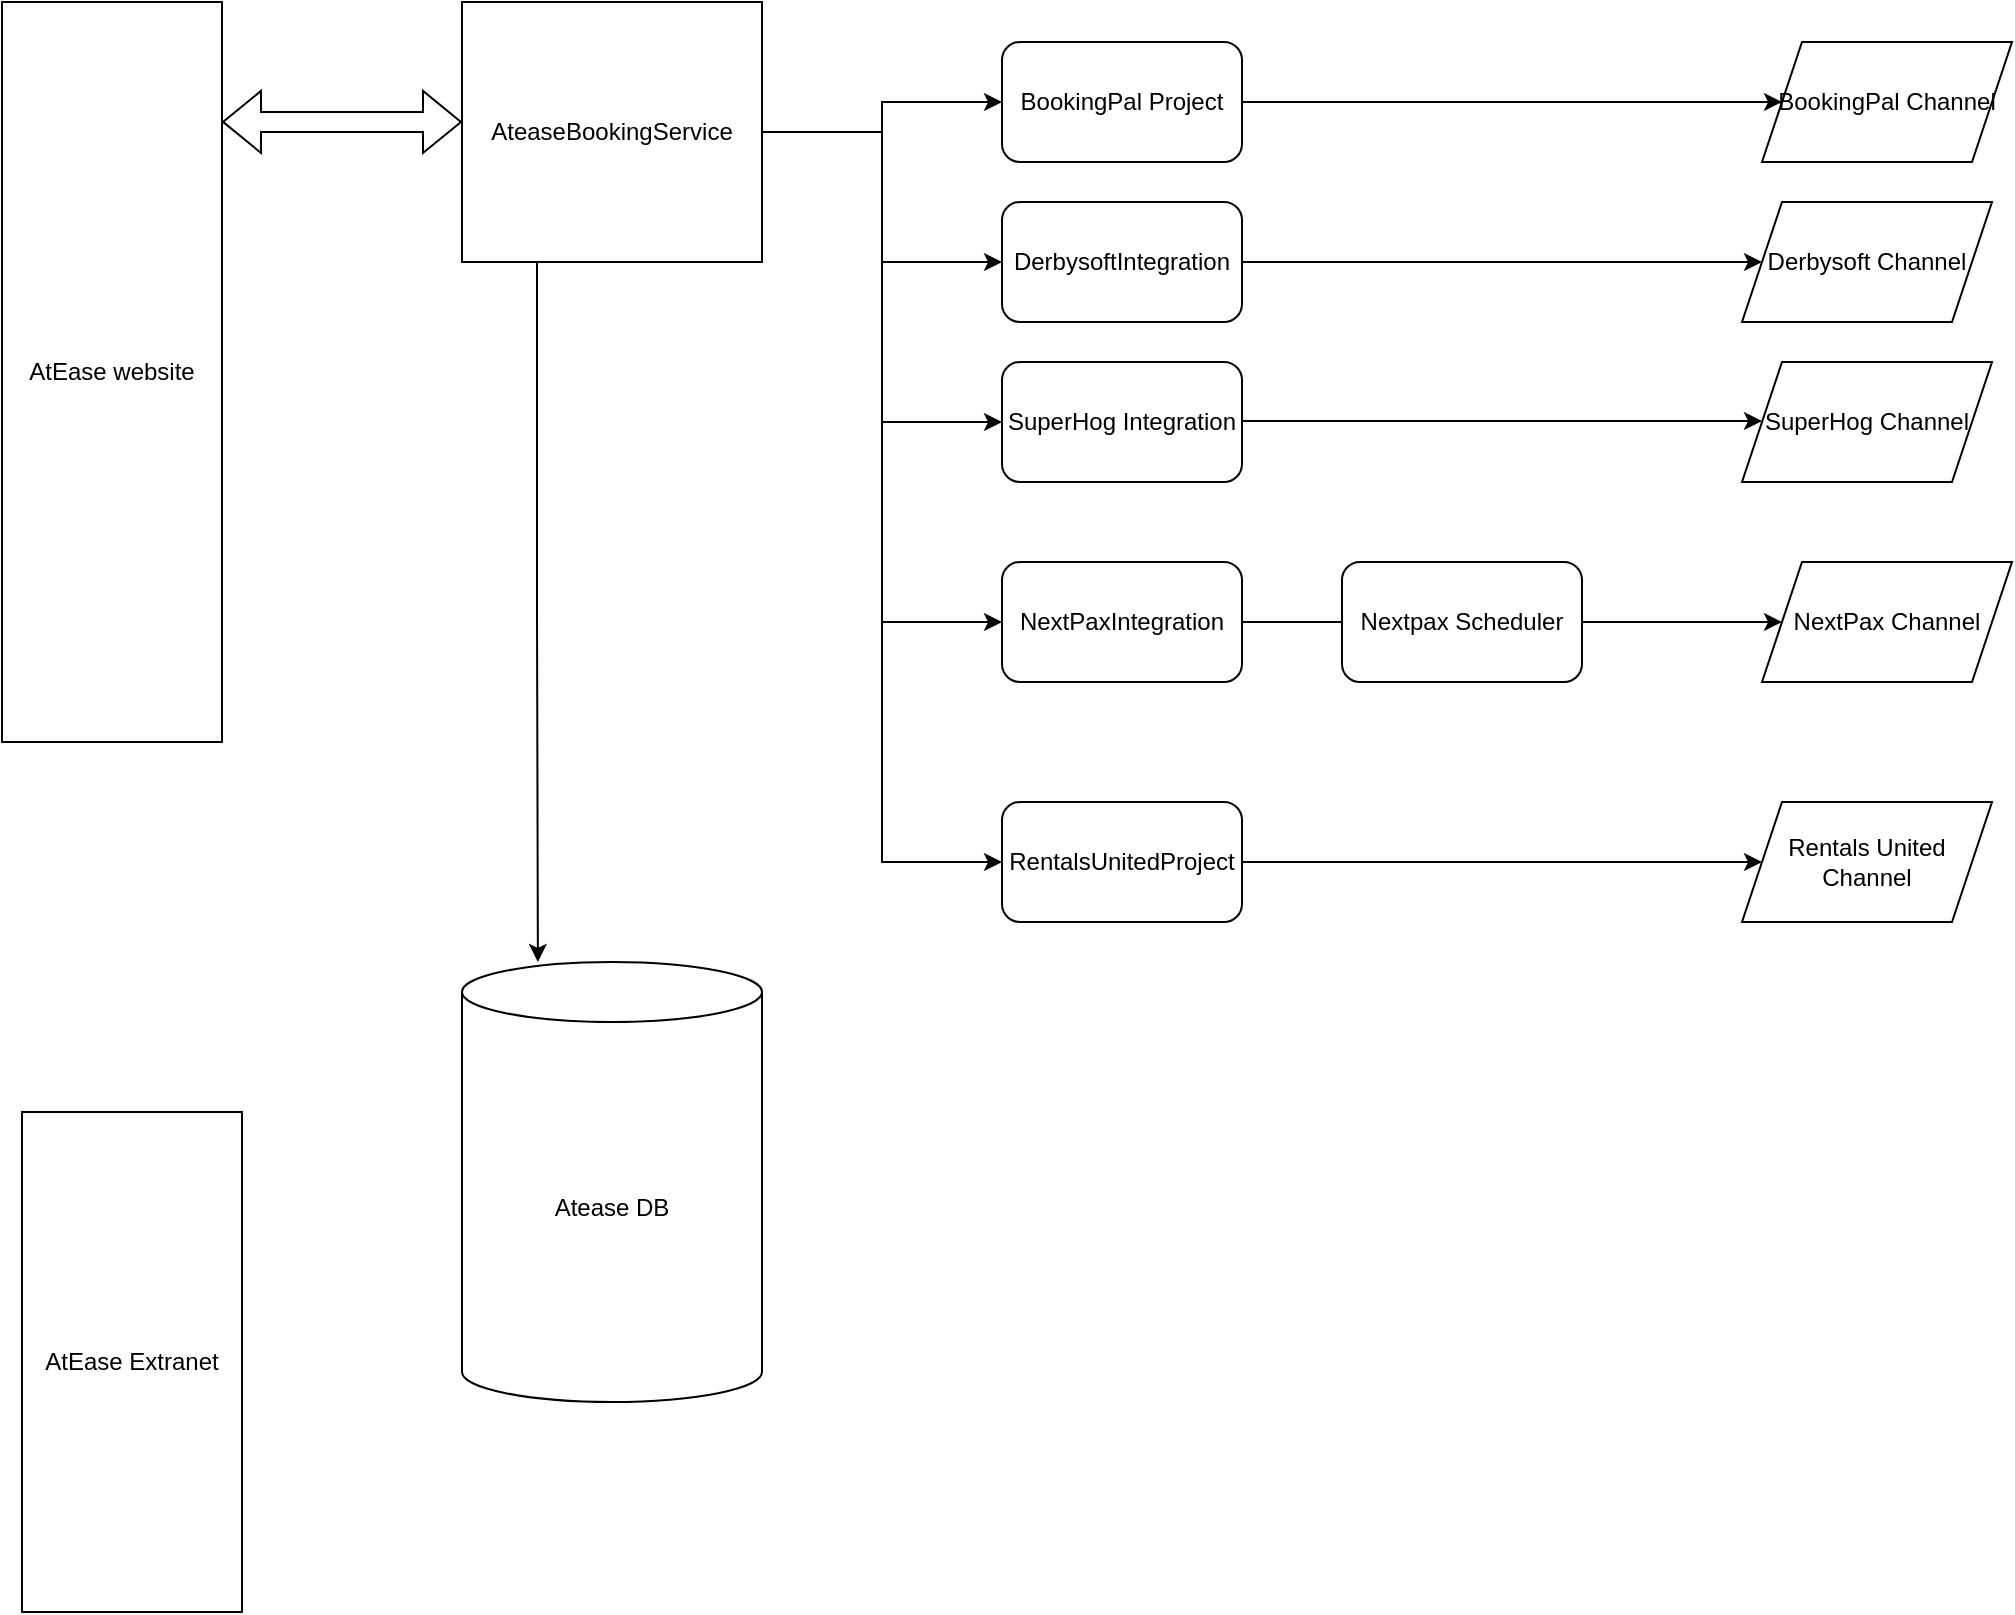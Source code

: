 <mxfile version="16.5.6" type="github">
  <diagram id="mBqlUh0IOHd4_IDjcAts" name="Page-1">
    <mxGraphModel dx="1422" dy="754" grid="1" gridSize="10" guides="1" tooltips="1" connect="1" arrows="1" fold="1" page="1" pageScale="1" pageWidth="1700" pageHeight="1100" math="0" shadow="0">
      <root>
        <mxCell id="0" />
        <mxCell id="1" parent="0" />
        <mxCell id="Pcj03ghA1t9jqHRigUyF-9" value="&lt;span&gt;AtEase website&lt;/span&gt;" style="rounded=0;whiteSpace=wrap;html=1;direction=south;" parent="1" vertex="1">
          <mxGeometry x="50" y="30" width="110" height="370" as="geometry" />
        </mxCell>
        <mxCell id="Pcj03ghA1t9jqHRigUyF-12" style="edgeStyle=orthogonalEdgeStyle;rounded=0;orthogonalLoop=1;jettySize=auto;html=1;exitX=1;exitY=0.75;exitDx=0;exitDy=0;entryX=0.253;entryY=0;entryDx=0;entryDy=0;entryPerimeter=0;" parent="1" source="Pcj03ghA1t9jqHRigUyF-10" target="Pcj03ghA1t9jqHRigUyF-11" edge="1">
          <mxGeometry relative="1" as="geometry" />
        </mxCell>
        <mxCell id="Pcj03ghA1t9jqHRigUyF-18" value="" style="edgeStyle=orthogonalEdgeStyle;rounded=0;orthogonalLoop=1;jettySize=auto;html=1;entryX=0;entryY=0.5;entryDx=0;entryDy=0;" parent="1" source="Pcj03ghA1t9jqHRigUyF-10" target="Pcj03ghA1t9jqHRigUyF-39" edge="1">
          <mxGeometry relative="1" as="geometry">
            <mxPoint x="535" y="150" as="targetPoint" />
          </mxGeometry>
        </mxCell>
        <mxCell id="Pcj03ghA1t9jqHRigUyF-28" style="edgeStyle=orthogonalEdgeStyle;rounded=0;orthogonalLoop=1;jettySize=auto;html=1;entryX=0;entryY=0.5;entryDx=0;entryDy=0;" parent="1" source="Pcj03ghA1t9jqHRigUyF-10" target="Pcj03ghA1t9jqHRigUyF-40" edge="1">
          <mxGeometry relative="1" as="geometry">
            <mxPoint x="535" y="250" as="targetPoint" />
          </mxGeometry>
        </mxCell>
        <mxCell id="Pcj03ghA1t9jqHRigUyF-29" style="edgeStyle=orthogonalEdgeStyle;rounded=0;orthogonalLoop=1;jettySize=auto;html=1;entryX=0;entryY=0.5;entryDx=0;entryDy=0;" parent="1" source="Pcj03ghA1t9jqHRigUyF-10" target="Pcj03ghA1t9jqHRigUyF-41" edge="1">
          <mxGeometry relative="1" as="geometry">
            <mxPoint x="535" y="340" as="targetPoint" />
          </mxGeometry>
        </mxCell>
        <mxCell id="Pcj03ghA1t9jqHRigUyF-30" style="edgeStyle=orthogonalEdgeStyle;rounded=0;orthogonalLoop=1;jettySize=auto;html=1;entryX=0;entryY=0.5;entryDx=0;entryDy=0;" parent="1" source="Pcj03ghA1t9jqHRigUyF-10" edge="1" target="Pcj03ghA1t9jqHRigUyF-42">
          <mxGeometry relative="1" as="geometry">
            <mxPoint x="540" y="430" as="targetPoint" />
          </mxGeometry>
        </mxCell>
        <mxCell id="ubAW3X55y1z7zjnB50uI-12" style="edgeStyle=orthogonalEdgeStyle;rounded=0;orthogonalLoop=1;jettySize=auto;html=1;exitX=0.5;exitY=0;exitDx=0;exitDy=0;entryX=0;entryY=0.5;entryDx=0;entryDy=0;" edge="1" parent="1" source="Pcj03ghA1t9jqHRigUyF-10" target="ubAW3X55y1z7zjnB50uI-10">
          <mxGeometry relative="1" as="geometry" />
        </mxCell>
        <mxCell id="Pcj03ghA1t9jqHRigUyF-10" value="&lt;span&gt;AteaseBookingService&lt;/span&gt;" style="rounded=0;whiteSpace=wrap;html=1;direction=south;" parent="1" vertex="1">
          <mxGeometry x="280" y="30" width="150" height="130" as="geometry" />
        </mxCell>
        <mxCell id="Pcj03ghA1t9jqHRigUyF-11" value="Atease DB" style="shape=cylinder3;whiteSpace=wrap;html=1;boundedLbl=1;backgroundOutline=1;size=15;" parent="1" vertex="1">
          <mxGeometry x="280" y="510" width="150" height="220" as="geometry" />
        </mxCell>
        <mxCell id="Pcj03ghA1t9jqHRigUyF-31" value="&lt;span&gt;AtEase Extranet&lt;/span&gt;" style="rounded=0;whiteSpace=wrap;html=1;direction=south;" parent="1" vertex="1">
          <mxGeometry x="60" y="585" width="110" height="250" as="geometry" />
        </mxCell>
        <mxCell id="Pcj03ghA1t9jqHRigUyF-35" value="BookingPal Channel" style="shape=parallelogram;perimeter=parallelogramPerimeter;whiteSpace=wrap;html=1;fixedSize=1;rounded=0;" parent="1" vertex="1">
          <mxGeometry x="930" y="50" width="125" height="60" as="geometry" />
        </mxCell>
        <mxCell id="Pcj03ghA1t9jqHRigUyF-36" value="Derbysoft Channel" style="shape=parallelogram;perimeter=parallelogramPerimeter;whiteSpace=wrap;html=1;fixedSize=1;rounded=0;" parent="1" vertex="1">
          <mxGeometry x="920" y="130" width="125" height="60" as="geometry" />
        </mxCell>
        <mxCell id="Pcj03ghA1t9jqHRigUyF-37" value="NextPax Channel" style="shape=parallelogram;perimeter=parallelogramPerimeter;whiteSpace=wrap;html=1;fixedSize=1;rounded=0;" parent="1" vertex="1">
          <mxGeometry x="930" y="310" width="125" height="60" as="geometry" />
        </mxCell>
        <mxCell id="Pcj03ghA1t9jqHRigUyF-38" value="Rentals United Channel" style="shape=parallelogram;perimeter=parallelogramPerimeter;whiteSpace=wrap;html=1;fixedSize=1;rounded=0;" parent="1" vertex="1">
          <mxGeometry x="920" y="430" width="125" height="60" as="geometry" />
        </mxCell>
        <mxCell id="Pcj03ghA1t9jqHRigUyF-43" value="" style="edgeStyle=orthogonalEdgeStyle;rounded=0;orthogonalLoop=1;jettySize=auto;html=1;" parent="1" source="Pcj03ghA1t9jqHRigUyF-39" target="Pcj03ghA1t9jqHRigUyF-35" edge="1">
          <mxGeometry relative="1" as="geometry" />
        </mxCell>
        <mxCell id="Pcj03ghA1t9jqHRigUyF-39" value="BookingPal Project" style="rounded=1;whiteSpace=wrap;html=1;" parent="1" vertex="1">
          <mxGeometry x="550" y="50" width="120" height="60" as="geometry" />
        </mxCell>
        <mxCell id="Pcj03ghA1t9jqHRigUyF-44" value="" style="edgeStyle=orthogonalEdgeStyle;rounded=0;orthogonalLoop=1;jettySize=auto;html=1;" parent="1" source="Pcj03ghA1t9jqHRigUyF-40" target="Pcj03ghA1t9jqHRigUyF-36" edge="1">
          <mxGeometry relative="1" as="geometry" />
        </mxCell>
        <mxCell id="Pcj03ghA1t9jqHRigUyF-40" value="DerbysoftIntegration" style="rounded=1;whiteSpace=wrap;html=1;" parent="1" vertex="1">
          <mxGeometry x="550" y="130" width="120" height="60" as="geometry" />
        </mxCell>
        <mxCell id="Pcj03ghA1t9jqHRigUyF-45" value="" style="edgeStyle=orthogonalEdgeStyle;rounded=0;orthogonalLoop=1;jettySize=auto;html=1;startArrow=none;" parent="1" source="ubAW3X55y1z7zjnB50uI-2" target="Pcj03ghA1t9jqHRigUyF-37" edge="1">
          <mxGeometry relative="1" as="geometry" />
        </mxCell>
        <mxCell id="Pcj03ghA1t9jqHRigUyF-41" value="NextPaxIntegration" style="rounded=1;whiteSpace=wrap;html=1;" parent="1" vertex="1">
          <mxGeometry x="550" y="310" width="120" height="60" as="geometry" />
        </mxCell>
        <mxCell id="Pcj03ghA1t9jqHRigUyF-46" value="" style="edgeStyle=orthogonalEdgeStyle;rounded=0;orthogonalLoop=1;jettySize=auto;html=1;" parent="1" source="Pcj03ghA1t9jqHRigUyF-42" target="Pcj03ghA1t9jqHRigUyF-38" edge="1">
          <mxGeometry relative="1" as="geometry" />
        </mxCell>
        <mxCell id="Pcj03ghA1t9jqHRigUyF-42" value="RentalsUnitedProject" style="rounded=1;whiteSpace=wrap;html=1;" parent="1" vertex="1">
          <mxGeometry x="550" y="430" width="120" height="60" as="geometry" />
        </mxCell>
        <mxCell id="ubAW3X55y1z7zjnB50uI-2" value="Nextpax Scheduler" style="rounded=1;whiteSpace=wrap;html=1;" vertex="1" parent="1">
          <mxGeometry x="720" y="310" width="120" height="60" as="geometry" />
        </mxCell>
        <mxCell id="ubAW3X55y1z7zjnB50uI-3" value="" style="edgeStyle=orthogonalEdgeStyle;rounded=0;orthogonalLoop=1;jettySize=auto;html=1;endArrow=none;" edge="1" parent="1" source="Pcj03ghA1t9jqHRigUyF-41" target="ubAW3X55y1z7zjnB50uI-2">
          <mxGeometry relative="1" as="geometry">
            <mxPoint x="670" y="340" as="sourcePoint" />
            <mxPoint x="940" y="340" as="targetPoint" />
          </mxGeometry>
        </mxCell>
        <mxCell id="ubAW3X55y1z7zjnB50uI-5" value="" style="shape=flexArrow;endArrow=classic;startArrow=classic;html=1;rounded=0;exitX=0.162;exitY=0;exitDx=0;exitDy=0;exitPerimeter=0;" edge="1" parent="1" source="Pcj03ghA1t9jqHRigUyF-9">
          <mxGeometry width="100" height="100" relative="1" as="geometry">
            <mxPoint x="180" y="190" as="sourcePoint" />
            <mxPoint x="280" y="90" as="targetPoint" />
          </mxGeometry>
        </mxCell>
        <mxCell id="ubAW3X55y1z7zjnB50uI-9" value="SuperHog Channel" style="shape=parallelogram;perimeter=parallelogramPerimeter;whiteSpace=wrap;html=1;fixedSize=1;rounded=0;" vertex="1" parent="1">
          <mxGeometry x="920" y="210" width="125" height="60" as="geometry" />
        </mxCell>
        <mxCell id="ubAW3X55y1z7zjnB50uI-10" value="SuperHog Integration" style="rounded=1;whiteSpace=wrap;html=1;" vertex="1" parent="1">
          <mxGeometry x="550" y="210" width="120" height="60" as="geometry" />
        </mxCell>
        <mxCell id="ubAW3X55y1z7zjnB50uI-11" value="" style="edgeStyle=orthogonalEdgeStyle;rounded=0;orthogonalLoop=1;jettySize=auto;html=1;" edge="1" parent="1">
          <mxGeometry relative="1" as="geometry">
            <mxPoint x="670" y="239.5" as="sourcePoint" />
            <mxPoint x="930" y="239.5" as="targetPoint" />
          </mxGeometry>
        </mxCell>
      </root>
    </mxGraphModel>
  </diagram>
</mxfile>
